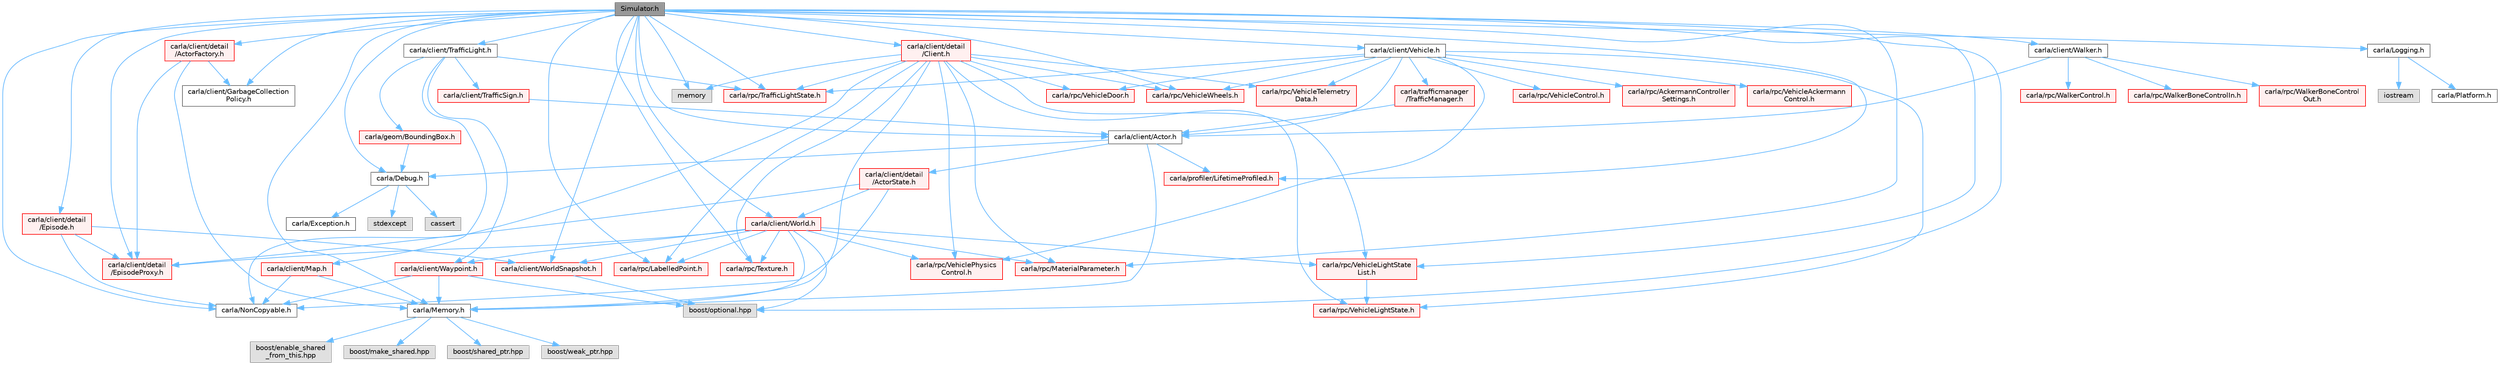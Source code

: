 digraph "Simulator.h"
{
 // INTERACTIVE_SVG=YES
 // LATEX_PDF_SIZE
  bgcolor="transparent";
  edge [fontname=Helvetica,fontsize=10,labelfontname=Helvetica,labelfontsize=10];
  node [fontname=Helvetica,fontsize=10,shape=box,height=0.2,width=0.4];
  Node1 [id="Node000001",label="Simulator.h",height=0.2,width=0.4,color="gray40", fillcolor="grey60", style="filled", fontcolor="black",tooltip=" "];
  Node1 -> Node2 [id="edge1_Node000001_Node000002",color="steelblue1",style="solid",tooltip=" "];
  Node2 [id="Node000002",label="carla/Debug.h",height=0.2,width=0.4,color="grey40", fillcolor="white", style="filled",URL="$d4/deb/Debug_8h.html",tooltip=" "];
  Node2 -> Node3 [id="edge2_Node000002_Node000003",color="steelblue1",style="solid",tooltip=" "];
  Node3 [id="Node000003",label="carla/Exception.h",height=0.2,width=0.4,color="grey40", fillcolor="white", style="filled",URL="$d8/d8a/Exception_8h.html",tooltip=" "];
  Node2 -> Node4 [id="edge3_Node000002_Node000004",color="steelblue1",style="solid",tooltip=" "];
  Node4 [id="Node000004",label="stdexcept",height=0.2,width=0.4,color="grey60", fillcolor="#E0E0E0", style="filled",tooltip=" "];
  Node2 -> Node5 [id="edge4_Node000002_Node000005",color="steelblue1",style="solid",tooltip=" "];
  Node5 [id="Node000005",label="cassert",height=0.2,width=0.4,color="grey60", fillcolor="#E0E0E0", style="filled",tooltip=" "];
  Node1 -> Node6 [id="edge5_Node000001_Node000006",color="steelblue1",style="solid",tooltip=" "];
  Node6 [id="Node000006",label="carla/Logging.h",height=0.2,width=0.4,color="grey40", fillcolor="white", style="filled",URL="$de/d87/Logging_8h.html",tooltip=" "];
  Node6 -> Node7 [id="edge6_Node000006_Node000007",color="steelblue1",style="solid",tooltip=" "];
  Node7 [id="Node000007",label="carla/Platform.h",height=0.2,width=0.4,color="grey40", fillcolor="white", style="filled",URL="$d9/dd0/Platform_8h.html",tooltip=" "];
  Node6 -> Node8 [id="edge7_Node000006_Node000008",color="steelblue1",style="solid",tooltip=" "];
  Node8 [id="Node000008",label="iostream",height=0.2,width=0.4,color="grey60", fillcolor="#E0E0E0", style="filled",tooltip=" "];
  Node1 -> Node9 [id="edge8_Node000001_Node000009",color="steelblue1",style="solid",tooltip=" "];
  Node9 [id="Node000009",label="carla/Memory.h",height=0.2,width=0.4,color="grey40", fillcolor="white", style="filled",URL="$de/d5c/Memory_8h.html",tooltip=" "];
  Node9 -> Node10 [id="edge9_Node000009_Node000010",color="steelblue1",style="solid",tooltip=" "];
  Node10 [id="Node000010",label="boost/enable_shared\l_from_this.hpp",height=0.2,width=0.4,color="grey60", fillcolor="#E0E0E0", style="filled",tooltip=" "];
  Node9 -> Node11 [id="edge10_Node000009_Node000011",color="steelblue1",style="solid",tooltip=" "];
  Node11 [id="Node000011",label="boost/make_shared.hpp",height=0.2,width=0.4,color="grey60", fillcolor="#E0E0E0", style="filled",tooltip=" "];
  Node9 -> Node12 [id="edge11_Node000009_Node000012",color="steelblue1",style="solid",tooltip=" "];
  Node12 [id="Node000012",label="boost/shared_ptr.hpp",height=0.2,width=0.4,color="grey60", fillcolor="#E0E0E0", style="filled",tooltip=" "];
  Node9 -> Node13 [id="edge12_Node000009_Node000013",color="steelblue1",style="solid",tooltip=" "];
  Node13 [id="Node000013",label="boost/weak_ptr.hpp",height=0.2,width=0.4,color="grey60", fillcolor="#E0E0E0", style="filled",tooltip=" "];
  Node1 -> Node14 [id="edge13_Node000001_Node000014",color="steelblue1",style="solid",tooltip=" "];
  Node14 [id="Node000014",label="carla/NonCopyable.h",height=0.2,width=0.4,color="grey40", fillcolor="white", style="filled",URL="$d4/dd8/LibCarla_2source_2carla_2NonCopyable_8h.html",tooltip=" "];
  Node1 -> Node15 [id="edge14_Node000001_Node000015",color="steelblue1",style="solid",tooltip=" "];
  Node15 [id="Node000015",label="carla/client/Actor.h",height=0.2,width=0.4,color="grey40", fillcolor="white", style="filled",URL="$da/d48/client_2Actor_8h.html",tooltip=" "];
  Node15 -> Node2 [id="edge15_Node000015_Node000002",color="steelblue1",style="solid",tooltip=" "];
  Node15 -> Node9 [id="edge16_Node000015_Node000009",color="steelblue1",style="solid",tooltip=" "];
  Node15 -> Node16 [id="edge17_Node000015_Node000016",color="steelblue1",style="solid",tooltip=" "];
  Node16 [id="Node000016",label="carla/client/detail\l/ActorState.h",height=0.2,width=0.4,color="red", fillcolor="#FFF0F0", style="filled",URL="$d4/d22/client_2detail_2ActorState_8h.html",tooltip=" "];
  Node16 -> Node14 [id="edge18_Node000016_Node000014",color="steelblue1",style="solid",tooltip=" "];
  Node16 -> Node17 [id="edge19_Node000016_Node000017",color="steelblue1",style="solid",tooltip=" "];
  Node17 [id="Node000017",label="carla/client/World.h",height=0.2,width=0.4,color="red", fillcolor="#FFF0F0", style="filled",URL="$dd/d5b/World_8h.html",tooltip=" "];
  Node17 -> Node9 [id="edge20_Node000017_Node000009",color="steelblue1",style="solid",tooltip=" "];
  Node17 -> Node58 [id="edge21_Node000017_Node000058",color="steelblue1",style="solid",tooltip=" "];
  Node58 [id="Node000058",label="carla/client/Waypoint.h",height=0.2,width=0.4,color="red", fillcolor="#FFF0F0", style="filled",URL="$d0/d47/client_2Waypoint_8h.html",tooltip=" "];
  Node58 -> Node9 [id="edge22_Node000058_Node000009",color="steelblue1",style="solid",tooltip=" "];
  Node58 -> Node14 [id="edge23_Node000058_Node000014",color="steelblue1",style="solid",tooltip=" "];
  Node58 -> Node81 [id="edge24_Node000058_Node000081",color="steelblue1",style="solid",tooltip=" "];
  Node81 [id="Node000081",label="boost/optional.hpp",height=0.2,width=0.4,color="grey60", fillcolor="#E0E0E0", style="filled",tooltip=" "];
  Node17 -> Node97 [id="edge25_Node000017_Node000097",color="steelblue1",style="solid",tooltip=" "];
  Node97 [id="Node000097",label="carla/client/WorldSnapshot.h",height=0.2,width=0.4,color="red", fillcolor="#FFF0F0", style="filled",URL="$df/d11/WorldSnapshot_8h.html",tooltip=" "];
  Node97 -> Node81 [id="edge26_Node000097_Node000081",color="steelblue1",style="solid",tooltip=" "];
  Node17 -> Node22 [id="edge27_Node000017_Node000022",color="steelblue1",style="solid",tooltip=" "];
  Node22 [id="Node000022",label="carla/client/detail\l/EpisodeProxy.h",height=0.2,width=0.4,color="red", fillcolor="#FFF0F0", style="filled",URL="$dc/dc2/EpisodeProxy_8h.html",tooltip=" "];
  Node17 -> Node152 [id="edge28_Node000017_Node000152",color="steelblue1",style="solid",tooltip=" "];
  Node152 [id="Node000152",label="carla/rpc/LabelledPoint.h",height=0.2,width=0.4,color="red", fillcolor="#FFF0F0", style="filled",URL="$d2/dd4/LabelledPoint_8h.html",tooltip=" "];
  Node17 -> Node155 [id="edge29_Node000017_Node000155",color="steelblue1",style="solid",tooltip=" "];
  Node155 [id="Node000155",label="carla/rpc/VehiclePhysics\lControl.h",height=0.2,width=0.4,color="red", fillcolor="#FFF0F0", style="filled",URL="$d1/d8e/LibCarla_2source_2carla_2rpc_2VehiclePhysicsControl_8h.html",tooltip=" "];
  Node17 -> Node165 [id="edge30_Node000017_Node000165",color="steelblue1",style="solid",tooltip=" "];
  Node165 [id="Node000165",label="carla/rpc/VehicleLightState\lList.h",height=0.2,width=0.4,color="red", fillcolor="#FFF0F0", style="filled",URL="$d8/d09/VehicleLightStateList_8h.html",tooltip=" "];
  Node165 -> Node166 [id="edge31_Node000165_Node000166",color="steelblue1",style="solid",tooltip=" "];
  Node166 [id="Node000166",label="carla/rpc/VehicleLightState.h",height=0.2,width=0.4,color="red", fillcolor="#FFF0F0", style="filled",URL="$d8/d64/LibCarla_2source_2carla_2rpc_2VehicleLightState_8h.html",tooltip=" "];
  Node17 -> Node169 [id="edge32_Node000017_Node000169",color="steelblue1",style="solid",tooltip=" "];
  Node169 [id="Node000169",label="carla/rpc/Texture.h",height=0.2,width=0.4,color="red", fillcolor="#FFF0F0", style="filled",URL="$d9/dbf/Texture_8h.html",tooltip=" "];
  Node17 -> Node170 [id="edge33_Node000017_Node000170",color="steelblue1",style="solid",tooltip=" "];
  Node170 [id="Node000170",label="carla/rpc/MaterialParameter.h",height=0.2,width=0.4,color="red", fillcolor="#FFF0F0", style="filled",URL="$d7/d10/MaterialParameter_8h.html",tooltip=" "];
  Node17 -> Node81 [id="edge34_Node000017_Node000081",color="steelblue1",style="solid",tooltip=" "];
  Node16 -> Node22 [id="edge35_Node000016_Node000022",color="steelblue1",style="solid",tooltip=" "];
  Node15 -> Node173 [id="edge36_Node000015_Node000173",color="steelblue1",style="solid",tooltip=" "];
  Node173 [id="Node000173",label="carla/profiler/LifetimeProfiled.h",height=0.2,width=0.4,color="red", fillcolor="#FFF0F0", style="filled",URL="$d9/dc4/LifetimeProfiled_8h.html",tooltip=" "];
  Node1 -> Node174 [id="edge37_Node000001_Node000174",color="steelblue1",style="solid",tooltip=" "];
  Node174 [id="Node000174",label="carla/client/GarbageCollection\lPolicy.h",height=0.2,width=0.4,color="grey40", fillcolor="white", style="filled",URL="$d7/dc8/GarbageCollectionPolicy_8h.html",tooltip=" "];
  Node1 -> Node175 [id="edge38_Node000001_Node000175",color="steelblue1",style="solid",tooltip=" "];
  Node175 [id="Node000175",label="carla/client/TrafficLight.h",height=0.2,width=0.4,color="grey40", fillcolor="white", style="filled",URL="$d5/d9e/TrafficLight_8h.html",tooltip=" "];
  Node175 -> Node176 [id="edge39_Node000175_Node000176",color="steelblue1",style="solid",tooltip=" "];
  Node176 [id="Node000176",label="carla/client/TrafficSign.h",height=0.2,width=0.4,color="red", fillcolor="#FFF0F0", style="filled",URL="$d6/d83/TrafficSign_8h.html",tooltip=" "];
  Node176 -> Node15 [id="edge40_Node000176_Node000015",color="steelblue1",style="solid",tooltip=" "];
  Node175 -> Node103 [id="edge41_Node000175_Node000103",color="steelblue1",style="solid",tooltip=" "];
  Node103 [id="Node000103",label="carla/rpc/TrafficLightState.h",height=0.2,width=0.4,color="red", fillcolor="#FFF0F0", style="filled",URL="$d1/d16/LibCarla_2source_2carla_2rpc_2TrafficLightState_8h.html",tooltip=" "];
  Node175 -> Node58 [id="edge42_Node000175_Node000058",color="steelblue1",style="solid",tooltip=" "];
  Node175 -> Node177 [id="edge43_Node000175_Node000177",color="steelblue1",style="solid",tooltip=" "];
  Node177 [id="Node000177",label="carla/client/Map.h",height=0.2,width=0.4,color="red", fillcolor="#FFF0F0", style="filled",URL="$d4/d9d/client_2Map_8h.html",tooltip=" "];
  Node177 -> Node9 [id="edge44_Node000177_Node000009",color="steelblue1",style="solid",tooltip=" "];
  Node177 -> Node14 [id="edge45_Node000177_Node000014",color="steelblue1",style="solid",tooltip=" "];
  Node175 -> Node26 [id="edge46_Node000175_Node000026",color="steelblue1",style="solid",tooltip=" "];
  Node26 [id="Node000026",label="carla/geom/BoundingBox.h",height=0.2,width=0.4,color="red", fillcolor="#FFF0F0", style="filled",URL="$d2/dfe/LibCarla_2source_2carla_2geom_2BoundingBox_8h.html",tooltip=" "];
  Node26 -> Node2 [id="edge47_Node000026_Node000002",color="steelblue1",style="solid",tooltip=" "];
  Node1 -> Node195 [id="edge48_Node000001_Node000195",color="steelblue1",style="solid",tooltip=" "];
  Node195 [id="Node000195",label="carla/client/Vehicle.h",height=0.2,width=0.4,color="grey40", fillcolor="white", style="filled",URL="$d9/d18/Vehicle_8h.html",tooltip=" "];
  Node195 -> Node15 [id="edge49_Node000195_Node000015",color="steelblue1",style="solid",tooltip=" "];
  Node195 -> Node196 [id="edge50_Node000195_Node000196",color="steelblue1",style="solid",tooltip=" "];
  Node196 [id="Node000196",label="carla/rpc/AckermannController\lSettings.h",height=0.2,width=0.4,color="red", fillcolor="#FFF0F0", style="filled",URL="$d0/d10/LibCarla_2source_2carla_2rpc_2AckermannControllerSettings_8h.html",tooltip=" "];
  Node195 -> Node103 [id="edge51_Node000195_Node000103",color="steelblue1",style="solid",tooltip=" "];
  Node195 -> Node199 [id="edge52_Node000195_Node000199",color="steelblue1",style="solid",tooltip=" "];
  Node199 [id="Node000199",label="carla/rpc/VehicleAckermann\lControl.h",height=0.2,width=0.4,color="red", fillcolor="#FFF0F0", style="filled",URL="$dc/def/LibCarla_2source_2carla_2rpc_2VehicleAckermannControl_8h.html",tooltip=" "];
  Node195 -> Node104 [id="edge53_Node000195_Node000104",color="steelblue1",style="solid",tooltip=" "];
  Node104 [id="Node000104",label="carla/rpc/VehicleControl.h",height=0.2,width=0.4,color="red", fillcolor="#FFF0F0", style="filled",URL="$dd/d28/LibCarla_2source_2carla_2rpc_2VehicleControl_8h.html",tooltip=" "];
  Node195 -> Node202 [id="edge54_Node000195_Node000202",color="steelblue1",style="solid",tooltip=" "];
  Node202 [id="Node000202",label="carla/rpc/VehicleDoor.h",height=0.2,width=0.4,color="red", fillcolor="#FFF0F0", style="filled",URL="$da/dc3/VehicleDoor_8h.html",tooltip=" "];
  Node195 -> Node166 [id="edge55_Node000195_Node000166",color="steelblue1",style="solid",tooltip=" "];
  Node195 -> Node155 [id="edge56_Node000195_Node000155",color="steelblue1",style="solid",tooltip=" "];
  Node195 -> Node203 [id="edge57_Node000195_Node000203",color="steelblue1",style="solid",tooltip=" "];
  Node203 [id="Node000203",label="carla/rpc/VehicleTelemetry\lData.h",height=0.2,width=0.4,color="red", fillcolor="#FFF0F0", style="filled",URL="$d3/d90/LibCarla_2source_2carla_2rpc_2VehicleTelemetryData_8h.html",tooltip=" "];
  Node195 -> Node205 [id="edge58_Node000195_Node000205",color="steelblue1",style="solid",tooltip=" "];
  Node205 [id="Node000205",label="carla/rpc/VehicleWheels.h",height=0.2,width=0.4,color="red", fillcolor="#FFF0F0", style="filled",URL="$d2/d02/VehicleWheels_8h.html",tooltip=" "];
  Node195 -> Node206 [id="edge59_Node000195_Node000206",color="steelblue1",style="solid",tooltip=" "];
  Node206 [id="Node000206",label="carla/trafficmanager\l/TrafficManager.h",height=0.2,width=0.4,color="red", fillcolor="#FFF0F0", style="filled",URL="$da/dfd/TrafficManager_8h.html",tooltip=" "];
  Node206 -> Node15 [id="edge60_Node000206_Node000015",color="steelblue1",style="solid",tooltip=" "];
  Node1 -> Node212 [id="edge61_Node000001_Node000212",color="steelblue1",style="solid",tooltip=" "];
  Node212 [id="Node000212",label="carla/client/Walker.h",height=0.2,width=0.4,color="grey40", fillcolor="white", style="filled",URL="$d5/d10/Walker_8h.html",tooltip=" "];
  Node212 -> Node15 [id="edge62_Node000212_Node000015",color="steelblue1",style="solid",tooltip=" "];
  Node212 -> Node107 [id="edge63_Node000212_Node000107",color="steelblue1",style="solid",tooltip=" "];
  Node107 [id="Node000107",label="carla/rpc/WalkerControl.h",height=0.2,width=0.4,color="red", fillcolor="#FFF0F0", style="filled",URL="$dd/db3/LibCarla_2source_2carla_2rpc_2WalkerControl_8h.html",tooltip=" "];
  Node212 -> Node213 [id="edge64_Node000212_Node000213",color="steelblue1",style="solid",tooltip=" "];
  Node213 [id="Node000213",label="carla/rpc/WalkerBoneControlIn.h",height=0.2,width=0.4,color="red", fillcolor="#FFF0F0", style="filled",URL="$d8/db7/LibCarla_2source_2carla_2rpc_2WalkerBoneControlIn_8h.html",tooltip=" "];
  Node212 -> Node217 [id="edge65_Node000212_Node000217",color="steelblue1",style="solid",tooltip=" "];
  Node217 [id="Node000217",label="carla/rpc/WalkerBoneControl\lOut.h",height=0.2,width=0.4,color="red", fillcolor="#FFF0F0", style="filled",URL="$d8/db4/LibCarla_2source_2carla_2rpc_2WalkerBoneControlOut_8h.html",tooltip=" "];
  Node1 -> Node17 [id="edge66_Node000001_Node000017",color="steelblue1",style="solid",tooltip=" "];
  Node1 -> Node97 [id="edge67_Node000001_Node000097",color="steelblue1",style="solid",tooltip=" "];
  Node1 -> Node221 [id="edge68_Node000001_Node000221",color="steelblue1",style="solid",tooltip=" "];
  Node221 [id="Node000221",label="carla/client/detail\l/ActorFactory.h",height=0.2,width=0.4,color="red", fillcolor="#FFF0F0", style="filled",URL="$d7/dae/ActorFactory_8h.html",tooltip=" "];
  Node221 -> Node9 [id="edge69_Node000221_Node000009",color="steelblue1",style="solid",tooltip=" "];
  Node221 -> Node174 [id="edge70_Node000221_Node000174",color="steelblue1",style="solid",tooltip=" "];
  Node221 -> Node22 [id="edge71_Node000221_Node000022",color="steelblue1",style="solid",tooltip=" "];
  Node1 -> Node222 [id="edge72_Node000001_Node000222",color="steelblue1",style="solid",tooltip=" "];
  Node222 [id="Node000222",label="carla/client/detail\l/Client.h",height=0.2,width=0.4,color="red", fillcolor="#FFF0F0", style="filled",URL="$df/d8b/client_2detail_2Client_8h.html",tooltip=" "];
  Node222 -> Node9 [id="edge73_Node000222_Node000009",color="steelblue1",style="solid",tooltip=" "];
  Node222 -> Node14 [id="edge74_Node000222_Node000014",color="steelblue1",style="solid",tooltip=" "];
  Node222 -> Node152 [id="edge75_Node000222_Node000152",color="steelblue1",style="solid",tooltip=" "];
  Node222 -> Node103 [id="edge76_Node000222_Node000103",color="steelblue1",style="solid",tooltip=" "];
  Node222 -> Node202 [id="edge77_Node000222_Node000202",color="steelblue1",style="solid",tooltip=" "];
  Node222 -> Node165 [id="edge78_Node000222_Node000165",color="steelblue1",style="solid",tooltip=" "];
  Node222 -> Node166 [id="edge79_Node000222_Node000166",color="steelblue1",style="solid",tooltip=" "];
  Node222 -> Node155 [id="edge80_Node000222_Node000155",color="steelblue1",style="solid",tooltip=" "];
  Node222 -> Node203 [id="edge81_Node000222_Node000203",color="steelblue1",style="solid",tooltip=" "];
  Node222 -> Node205 [id="edge82_Node000222_Node000205",color="steelblue1",style="solid",tooltip=" "];
  Node222 -> Node169 [id="edge83_Node000222_Node000169",color="steelblue1",style="solid",tooltip=" "];
  Node222 -> Node170 [id="edge84_Node000222_Node000170",color="steelblue1",style="solid",tooltip=" "];
  Node222 -> Node24 [id="edge85_Node000222_Node000024",color="steelblue1",style="solid",tooltip=" "];
  Node24 [id="Node000024",label="memory",height=0.2,width=0.4,color="grey60", fillcolor="#E0E0E0", style="filled",tooltip=" "];
  Node1 -> Node91 [id="edge86_Node000001_Node000091",color="steelblue1",style="solid",tooltip=" "];
  Node91 [id="Node000091",label="carla/client/detail\l/Episode.h",height=0.2,width=0.4,color="red", fillcolor="#FFF0F0", style="filled",URL="$d9/d9e/Episode_8h.html",tooltip=" "];
  Node91 -> Node14 [id="edge87_Node000091_Node000014",color="steelblue1",style="solid",tooltip=" "];
  Node91 -> Node97 [id="edge88_Node000091_Node000097",color="steelblue1",style="solid",tooltip=" "];
  Node91 -> Node22 [id="edge89_Node000091_Node000022",color="steelblue1",style="solid",tooltip=" "];
  Node1 -> Node22 [id="edge90_Node000001_Node000022",color="steelblue1",style="solid",tooltip=" "];
  Node1 -> Node173 [id="edge91_Node000001_Node000173",color="steelblue1",style="solid",tooltip=" "];
  Node1 -> Node103 [id="edge92_Node000001_Node000103",color="steelblue1",style="solid",tooltip=" "];
  Node1 -> Node165 [id="edge93_Node000001_Node000165",color="steelblue1",style="solid",tooltip=" "];
  Node1 -> Node152 [id="edge94_Node000001_Node000152",color="steelblue1",style="solid",tooltip=" "];
  Node1 -> Node205 [id="edge95_Node000001_Node000205",color="steelblue1",style="solid",tooltip=" "];
  Node1 -> Node169 [id="edge96_Node000001_Node000169",color="steelblue1",style="solid",tooltip=" "];
  Node1 -> Node170 [id="edge97_Node000001_Node000170",color="steelblue1",style="solid",tooltip=" "];
  Node1 -> Node81 [id="edge98_Node000001_Node000081",color="steelblue1",style="solid",tooltip=" "];
  Node1 -> Node24 [id="edge99_Node000001_Node000024",color="steelblue1",style="solid",tooltip=" "];
}
